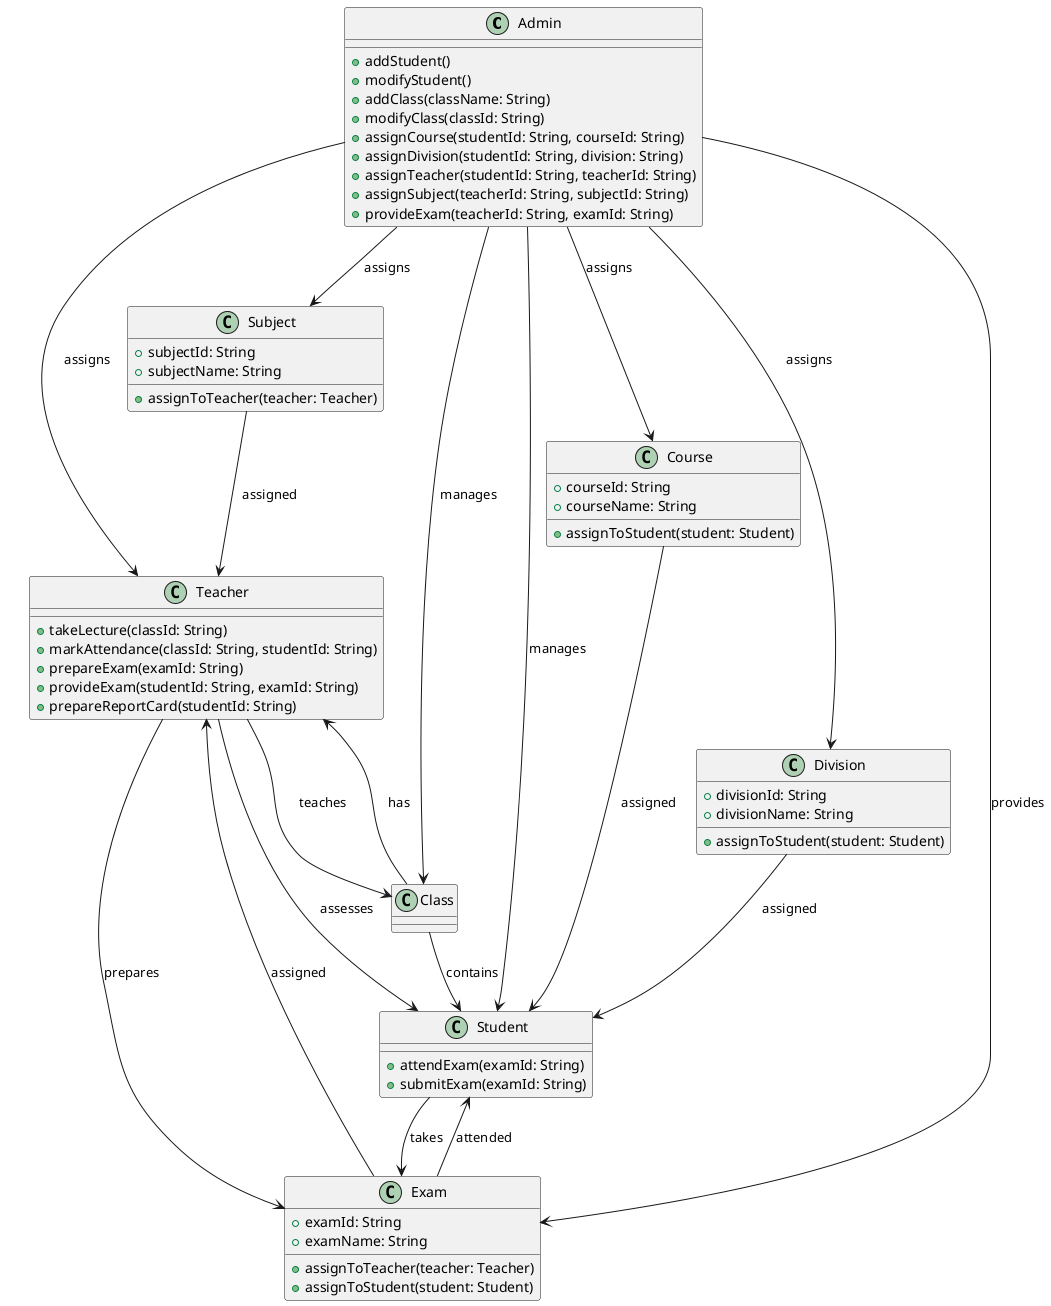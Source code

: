 @startuml


class Admin {
    +addStudent()
    +modifyStudent()
    +addClass(className: String)
    +modifyClass(classId: String)
    +assignCourse(studentId: String, courseId: String)
    +assignDivision(studentId: String, division: String)
    +assignTeacher(studentId: String, teacherId: String)
    +assignSubject(teacherId: String, subjectId: String)
    +provideExam(teacherId: String, examId: String)
}

class Teacher {
    +takeLecture(classId: String)
    +markAttendance(classId: String, studentId: String)
    +prepareExam(examId: String)
    +provideExam(studentId: String, examId: String)
    +prepareReportCard(studentId: String)
}

class Student {
    +attendExam(examId: String)
    +submitExam(examId: String)
}



class Course {
    +courseId: String
    +courseName: String
    +assignToStudent(student: Student)
}

class Subject {
    +subjectId: String
    +subjectName: String
    +assignToTeacher(teacher: Teacher)
}

class Exam {
    +examId: String
    +examName: String
    +assignToTeacher(teacher: Teacher)
    +assignToStudent(student: Student)
}

class Division {
    +divisionId: String
    +divisionName: String
    +assignToStudent(student: Student)
}


Admin --> Student : manages
Admin --> Teacher : assigns
Admin --> Class : manages
Admin --> Course : assigns
Admin --> Subject : assigns
Admin --> Division : assigns
Admin --> Exam : provides

Teacher --> Class : teaches
Teacher --> Exam : prepares
Teacher --> Student : assesses

Student --> Exam : takes

Class --> Student : contains
Class --> Teacher : has

Course --> Student : assigned
Subject --> Teacher : assigned
Exam --> Teacher : assigned
Exam --> Student : attended
Division --> Student : assigned

@enduml